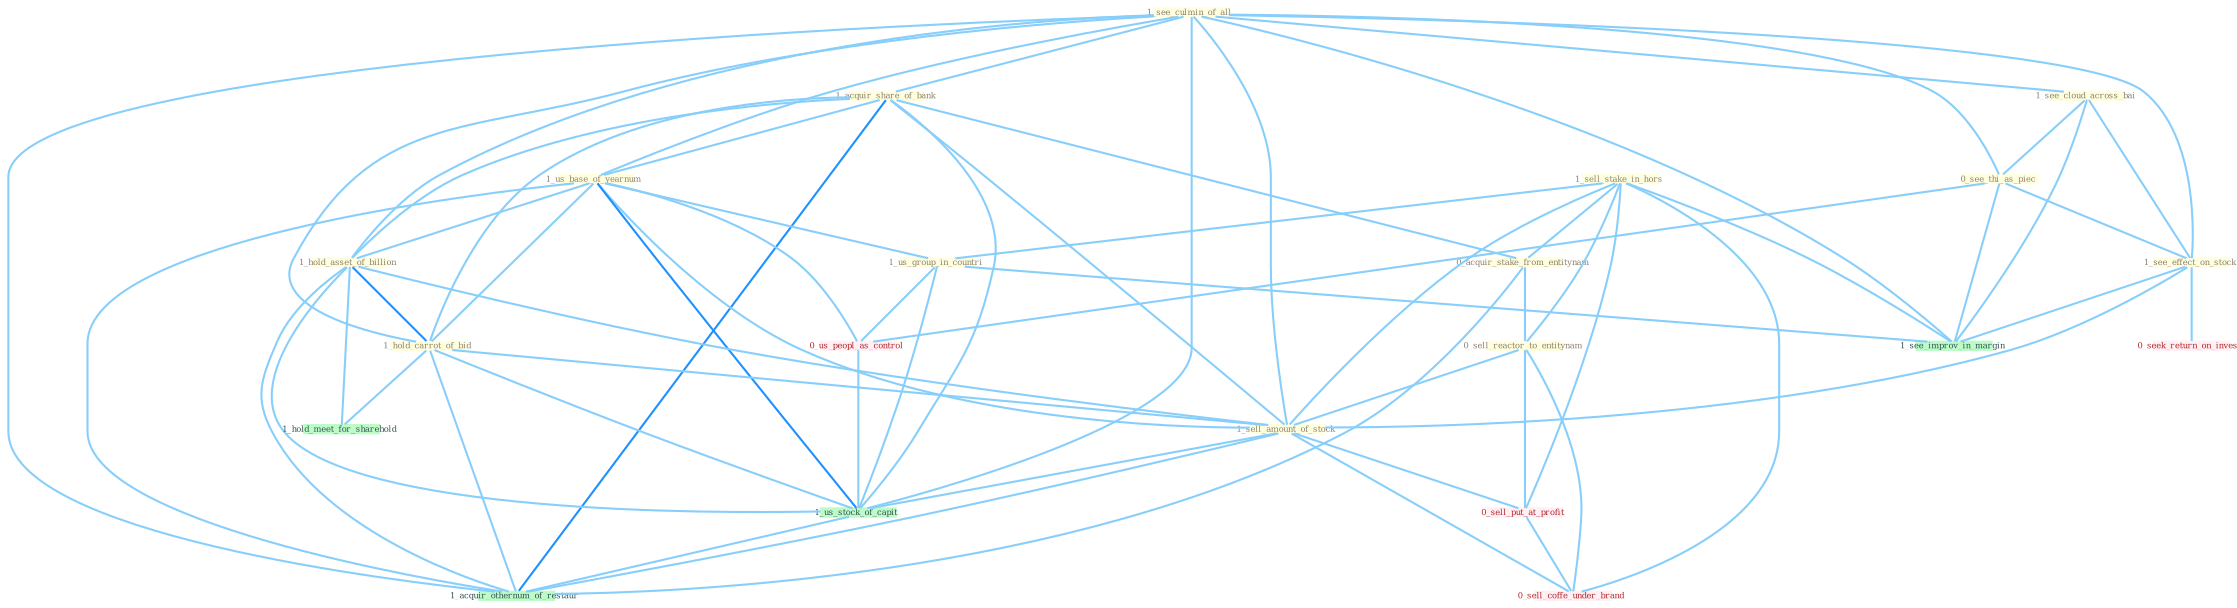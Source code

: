 Graph G{ 
    node
    [shape=polygon,style=filled,width=.5,height=.06,color="#BDFCC9",fixedsize=true,fontsize=4,
    fontcolor="#2f4f4f"];
    {node
    [color="#ffffe0", fontcolor="#8b7d6b"] "1_see_culmin_of_all " "1_sell_stake_in_hors " "1_acquir_share_of_bank " "1_us_base_of_yearnum " "0_acquir_stake_from_entitynam " "0_sell_reactor_to_entitynam " "1_see_cloud_across_bai " "1_hold_asset_of_billion " "0_see_thi_as_piec " "1_see_effect_on_stock " "1_hold_carrot_of_bid " "1_sell_amount_of_stock " "1_us_group_in_countri "}
{node [color="#fff0f5", fontcolor="#b22222"] "0_us_peopl_as_control " "0_sell_put_at_profit " "0_seek_return_on_invest " "0_sell_coffe_under_brand "}
edge [color="#B0E2FF"];

	"1_see_culmin_of_all " -- "1_acquir_share_of_bank " [w="1", color="#87cefa" ];
	"1_see_culmin_of_all " -- "1_us_base_of_yearnum " [w="1", color="#87cefa" ];
	"1_see_culmin_of_all " -- "1_see_cloud_across_bai " [w="1", color="#87cefa" ];
	"1_see_culmin_of_all " -- "1_hold_asset_of_billion " [w="1", color="#87cefa" ];
	"1_see_culmin_of_all " -- "0_see_thi_as_piec " [w="1", color="#87cefa" ];
	"1_see_culmin_of_all " -- "1_see_effect_on_stock " [w="1", color="#87cefa" ];
	"1_see_culmin_of_all " -- "1_hold_carrot_of_bid " [w="1", color="#87cefa" ];
	"1_see_culmin_of_all " -- "1_sell_amount_of_stock " [w="1", color="#87cefa" ];
	"1_see_culmin_of_all " -- "1_us_stock_of_capit " [w="1", color="#87cefa" ];
	"1_see_culmin_of_all " -- "1_see_improv_in_margin " [w="1", color="#87cefa" ];
	"1_see_culmin_of_all " -- "1_acquir_othernum_of_restaur " [w="1", color="#87cefa" ];
	"1_sell_stake_in_hors " -- "0_acquir_stake_from_entitynam " [w="1", color="#87cefa" ];
	"1_sell_stake_in_hors " -- "0_sell_reactor_to_entitynam " [w="1", color="#87cefa" ];
	"1_sell_stake_in_hors " -- "1_sell_amount_of_stock " [w="1", color="#87cefa" ];
	"1_sell_stake_in_hors " -- "1_us_group_in_countri " [w="1", color="#87cefa" ];
	"1_sell_stake_in_hors " -- "0_sell_put_at_profit " [w="1", color="#87cefa" ];
	"1_sell_stake_in_hors " -- "1_see_improv_in_margin " [w="1", color="#87cefa" ];
	"1_sell_stake_in_hors " -- "0_sell_coffe_under_brand " [w="1", color="#87cefa" ];
	"1_acquir_share_of_bank " -- "1_us_base_of_yearnum " [w="1", color="#87cefa" ];
	"1_acquir_share_of_bank " -- "0_acquir_stake_from_entitynam " [w="1", color="#87cefa" ];
	"1_acquir_share_of_bank " -- "1_hold_asset_of_billion " [w="1", color="#87cefa" ];
	"1_acquir_share_of_bank " -- "1_hold_carrot_of_bid " [w="1", color="#87cefa" ];
	"1_acquir_share_of_bank " -- "1_sell_amount_of_stock " [w="1", color="#87cefa" ];
	"1_acquir_share_of_bank " -- "1_us_stock_of_capit " [w="1", color="#87cefa" ];
	"1_acquir_share_of_bank " -- "1_acquir_othernum_of_restaur " [w="2", color="#1e90ff" , len=0.8];
	"1_us_base_of_yearnum " -- "1_hold_asset_of_billion " [w="1", color="#87cefa" ];
	"1_us_base_of_yearnum " -- "1_hold_carrot_of_bid " [w="1", color="#87cefa" ];
	"1_us_base_of_yearnum " -- "1_sell_amount_of_stock " [w="1", color="#87cefa" ];
	"1_us_base_of_yearnum " -- "1_us_group_in_countri " [w="1", color="#87cefa" ];
	"1_us_base_of_yearnum " -- "0_us_peopl_as_control " [w="1", color="#87cefa" ];
	"1_us_base_of_yearnum " -- "1_us_stock_of_capit " [w="2", color="#1e90ff" , len=0.8];
	"1_us_base_of_yearnum " -- "1_acquir_othernum_of_restaur " [w="1", color="#87cefa" ];
	"0_acquir_stake_from_entitynam " -- "0_sell_reactor_to_entitynam " [w="1", color="#87cefa" ];
	"0_acquir_stake_from_entitynam " -- "1_acquir_othernum_of_restaur " [w="1", color="#87cefa" ];
	"0_sell_reactor_to_entitynam " -- "1_sell_amount_of_stock " [w="1", color="#87cefa" ];
	"0_sell_reactor_to_entitynam " -- "0_sell_put_at_profit " [w="1", color="#87cefa" ];
	"0_sell_reactor_to_entitynam " -- "0_sell_coffe_under_brand " [w="1", color="#87cefa" ];
	"1_see_cloud_across_bai " -- "0_see_thi_as_piec " [w="1", color="#87cefa" ];
	"1_see_cloud_across_bai " -- "1_see_effect_on_stock " [w="1", color="#87cefa" ];
	"1_see_cloud_across_bai " -- "1_see_improv_in_margin " [w="1", color="#87cefa" ];
	"1_hold_asset_of_billion " -- "1_hold_carrot_of_bid " [w="2", color="#1e90ff" , len=0.8];
	"1_hold_asset_of_billion " -- "1_sell_amount_of_stock " [w="1", color="#87cefa" ];
	"1_hold_asset_of_billion " -- "1_us_stock_of_capit " [w="1", color="#87cefa" ];
	"1_hold_asset_of_billion " -- "1_hold_meet_for_sharehold " [w="1", color="#87cefa" ];
	"1_hold_asset_of_billion " -- "1_acquir_othernum_of_restaur " [w="1", color="#87cefa" ];
	"0_see_thi_as_piec " -- "1_see_effect_on_stock " [w="1", color="#87cefa" ];
	"0_see_thi_as_piec " -- "0_us_peopl_as_control " [w="1", color="#87cefa" ];
	"0_see_thi_as_piec " -- "1_see_improv_in_margin " [w="1", color="#87cefa" ];
	"1_see_effect_on_stock " -- "1_sell_amount_of_stock " [w="1", color="#87cefa" ];
	"1_see_effect_on_stock " -- "0_seek_return_on_invest " [w="1", color="#87cefa" ];
	"1_see_effect_on_stock " -- "1_see_improv_in_margin " [w="1", color="#87cefa" ];
	"1_hold_carrot_of_bid " -- "1_sell_amount_of_stock " [w="1", color="#87cefa" ];
	"1_hold_carrot_of_bid " -- "1_us_stock_of_capit " [w="1", color="#87cefa" ];
	"1_hold_carrot_of_bid " -- "1_hold_meet_for_sharehold " [w="1", color="#87cefa" ];
	"1_hold_carrot_of_bid " -- "1_acquir_othernum_of_restaur " [w="1", color="#87cefa" ];
	"1_sell_amount_of_stock " -- "0_sell_put_at_profit " [w="1", color="#87cefa" ];
	"1_sell_amount_of_stock " -- "1_us_stock_of_capit " [w="1", color="#87cefa" ];
	"1_sell_amount_of_stock " -- "0_sell_coffe_under_brand " [w="1", color="#87cefa" ];
	"1_sell_amount_of_stock " -- "1_acquir_othernum_of_restaur " [w="1", color="#87cefa" ];
	"1_us_group_in_countri " -- "0_us_peopl_as_control " [w="1", color="#87cefa" ];
	"1_us_group_in_countri " -- "1_us_stock_of_capit " [w="1", color="#87cefa" ];
	"1_us_group_in_countri " -- "1_see_improv_in_margin " [w="1", color="#87cefa" ];
	"0_us_peopl_as_control " -- "1_us_stock_of_capit " [w="1", color="#87cefa" ];
	"0_sell_put_at_profit " -- "0_sell_coffe_under_brand " [w="1", color="#87cefa" ];
	"1_us_stock_of_capit " -- "1_acquir_othernum_of_restaur " [w="1", color="#87cefa" ];
}